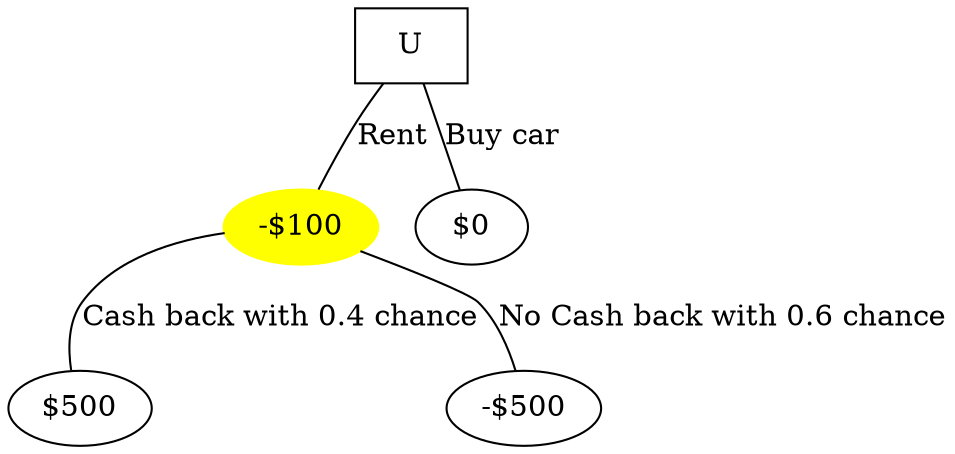 graph g {
U[shape="box"];
"-$100"[style="filled" color="yellow"];
U -- "-$100"[label="Rent"];
"-$100" -- "$500"[label="Cash back with 0.4 chance"];
"-$100" -- "-$500"[label="No Cash back with 0.6 chance"];
U -- "$0"[label="Buy car"];
}